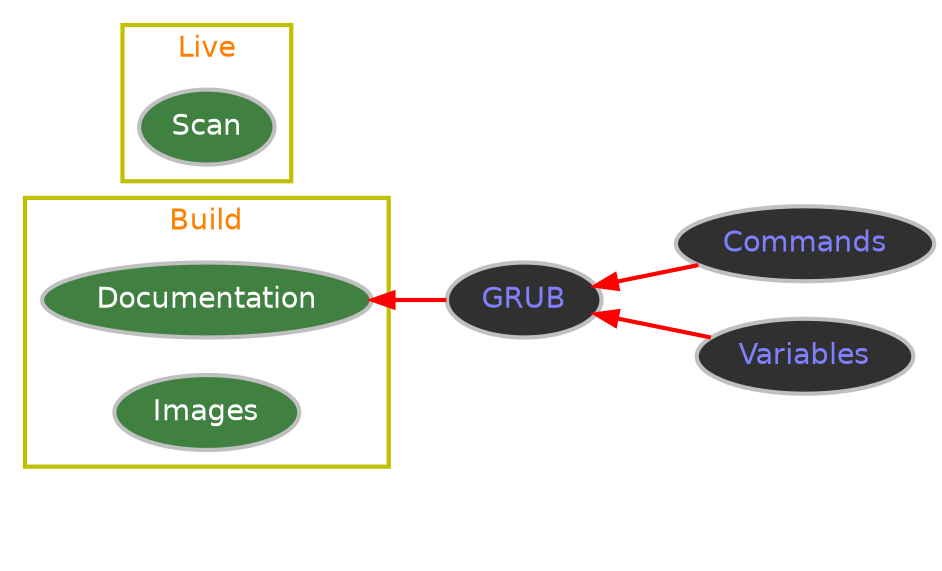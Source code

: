 digraph "index" {
bgcolor="transparent"
color="#C0C000"
fontcolor="#FF8000"
fontname="DejaVu Sans"
penwidth="2"
rankdir="RL"

edge [
fontcolor="#FF4040"
fontname="DejaVu Sans"
penwidth="2"
]

node [
color="#C0C0C0"
fontcolor="#FFFFFF"
fontname="DejaVu Sans"
style="filled"
penwidth="2"
]

{rank="max"
"" [style="invis"]
}

/******************************************************************************/
edge [color="#008000"]
node [fillcolor="#408040"]
/******************************************************************************/

subgraph "cluster/build" { label="Build"
"doc" [label="Documentation"]
"img" [label="Images"]
}

subgraph "cluster/live" { label="Live"
"scan" [label="Scan"]
}

/******************************************************************************/
edge [color="#FF0000"]
node [fillcolor="#303030"]
/******************************************************************************/

{
"doc/build/grub" [fontcolor="#8080FF"
label="GRUB"
URL="https://www.gnu.org/software/grub/manual/grub/grub.html"
]
} -> "doc"

{
"doc/commands" [fontcolor="#8080FF"
label="Commands"
URL="https://www.gnu.org/software/grub/manual/grub/grub.html#Commands"
]
"doc/variables" [fontcolor="#8080FF"
label="Variables"
URL="https://www.gnu.org/software/grub/manual/grub/grub.html#Environment"
]
} -> "doc/build/grub"

/******************************************************************************/

}
